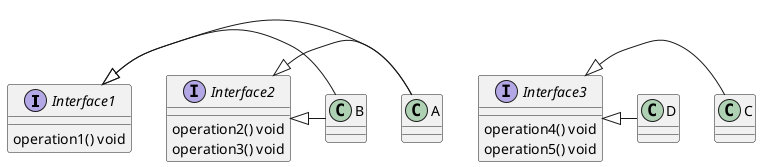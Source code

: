 @startuml
interface Interface1{
operation1() void
}
interface Interface2{
operation2() void
operation3() void
}
class A{
}
class B{
}
class C{
}
class D{
}
interface Interface3{
operation4() void
operation5() void
}

Interface1 <|- A
Interface1 <|- B
Interface2 <|- A
Interface2 <|- B
Interface3 <|- C
Interface3 <|- D


@enduml